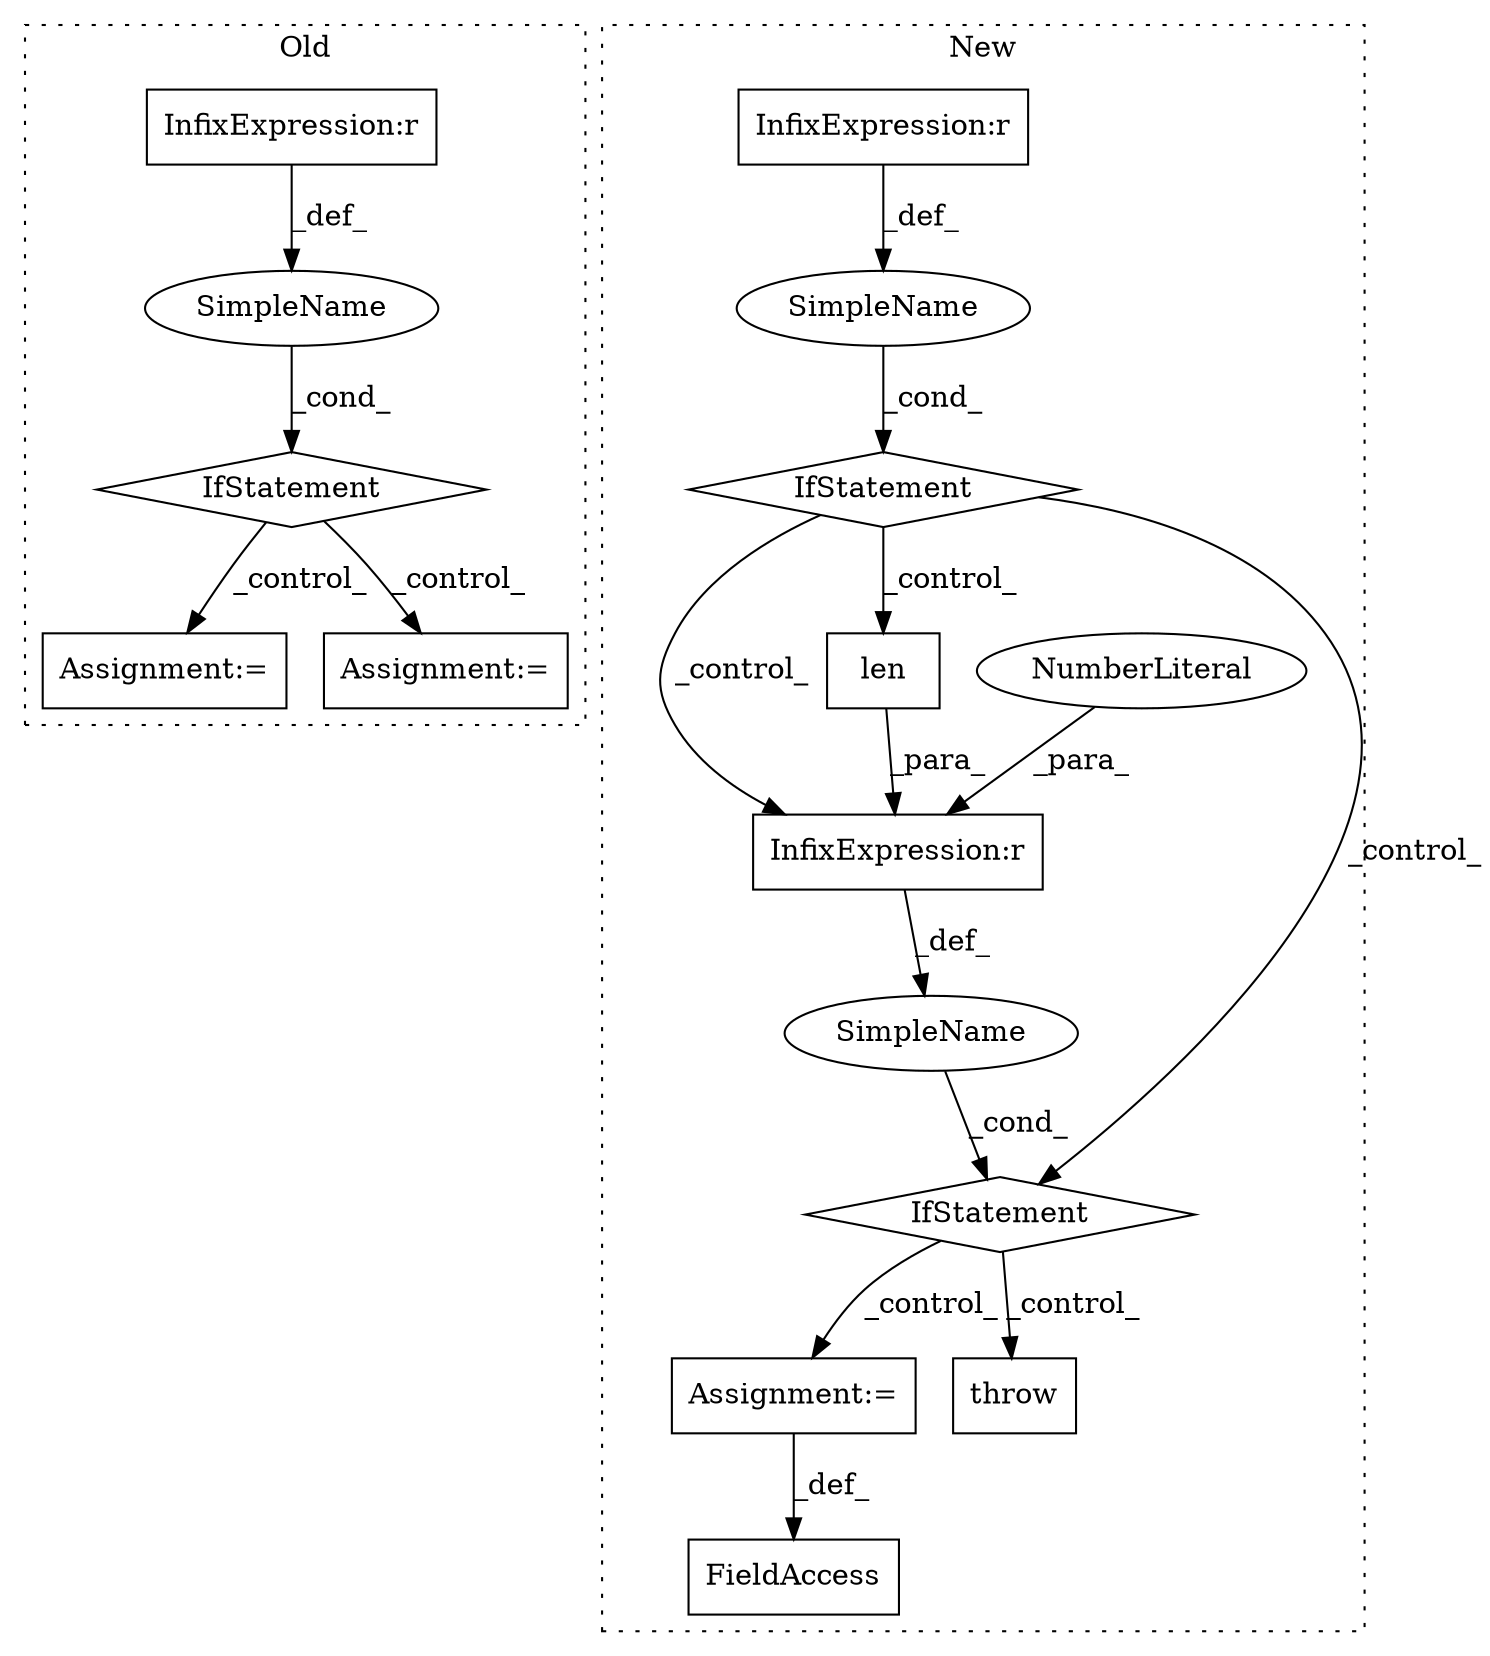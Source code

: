 digraph G {
subgraph cluster0 {
1 [label="IfStatement" a="25" s="602,648" l="4,2" shape="diamond"];
11 [label="Assignment:=" a="7" s="675" l="1" shape="box"];
12 [label="SimpleName" a="42" s="" l="" shape="ellipse"];
13 [label="InfixExpression:r" a="27" s="625" l="4" shape="box"];
14 [label="Assignment:=" a="7" s="719" l="1" shape="box"];
label = "Old";
style="dotted";
}
subgraph cluster1 {
2 [label="len" a="32" s="495,510" l="4,1" shape="box"];
3 [label="InfixExpression:r" a="27" s="511" l="3" shape="box"];
4 [label="IfStatement" a="25" s="491,515" l="4,2" shape="diamond"];
5 [label="NumberLiteral" a="34" s="514" l="1" shape="ellipse"];
6 [label="Assignment:=" a="7" s="609" l="1" shape="box"];
7 [label="SimpleName" a="42" s="" l="" shape="ellipse"];
8 [label="SimpleName" a="42" s="" l="" shape="ellipse"];
9 [label="IfStatement" a="25" s="383,401" l="4,2" shape="diamond"];
10 [label="InfixExpression:r" a="27" s="392" l="4" shape="box"];
15 [label="throw" a="53" s="633" l="6" shape="box"];
16 [label="FieldAccess" a="22" s="594" l="15" shape="box"];
label = "New";
style="dotted";
}
1 -> 11 [label="_control_"];
1 -> 14 [label="_control_"];
2 -> 3 [label="_para_"];
3 -> 7 [label="_def_"];
4 -> 15 [label="_control_"];
4 -> 6 [label="_control_"];
5 -> 3 [label="_para_"];
6 -> 16 [label="_def_"];
7 -> 4 [label="_cond_"];
8 -> 9 [label="_cond_"];
9 -> 3 [label="_control_"];
9 -> 2 [label="_control_"];
9 -> 4 [label="_control_"];
10 -> 8 [label="_def_"];
12 -> 1 [label="_cond_"];
13 -> 12 [label="_def_"];
}